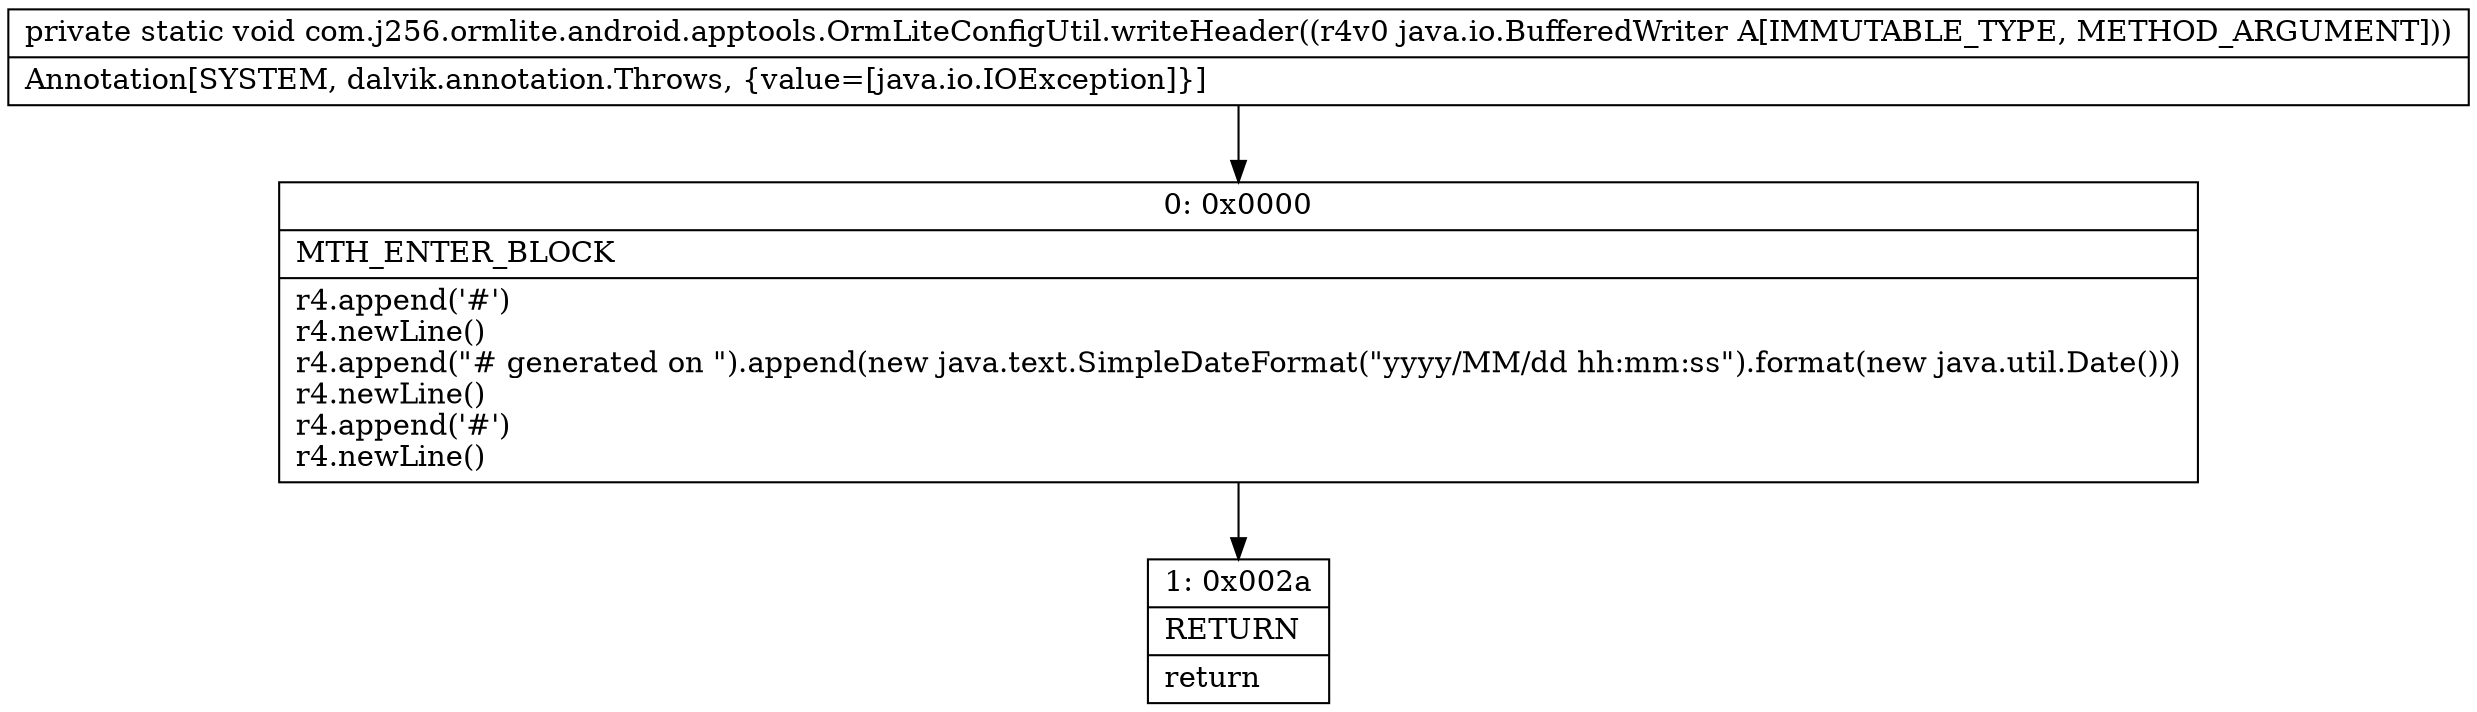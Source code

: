 digraph "CFG forcom.j256.ormlite.android.apptools.OrmLiteConfigUtil.writeHeader(Ljava\/io\/BufferedWriter;)V" {
Node_0 [shape=record,label="{0\:\ 0x0000|MTH_ENTER_BLOCK\l|r4.append('#')\lr4.newLine()\lr4.append(\"# generated on \").append(new java.text.SimpleDateFormat(\"yyyy\/MM\/dd hh:mm:ss\").format(new java.util.Date()))\lr4.newLine()\lr4.append('#')\lr4.newLine()\l}"];
Node_1 [shape=record,label="{1\:\ 0x002a|RETURN\l|return\l}"];
MethodNode[shape=record,label="{private static void com.j256.ormlite.android.apptools.OrmLiteConfigUtil.writeHeader((r4v0 java.io.BufferedWriter A[IMMUTABLE_TYPE, METHOD_ARGUMENT]))  | Annotation[SYSTEM, dalvik.annotation.Throws, \{value=[java.io.IOException]\}]\l}"];
MethodNode -> Node_0;
Node_0 -> Node_1;
}


